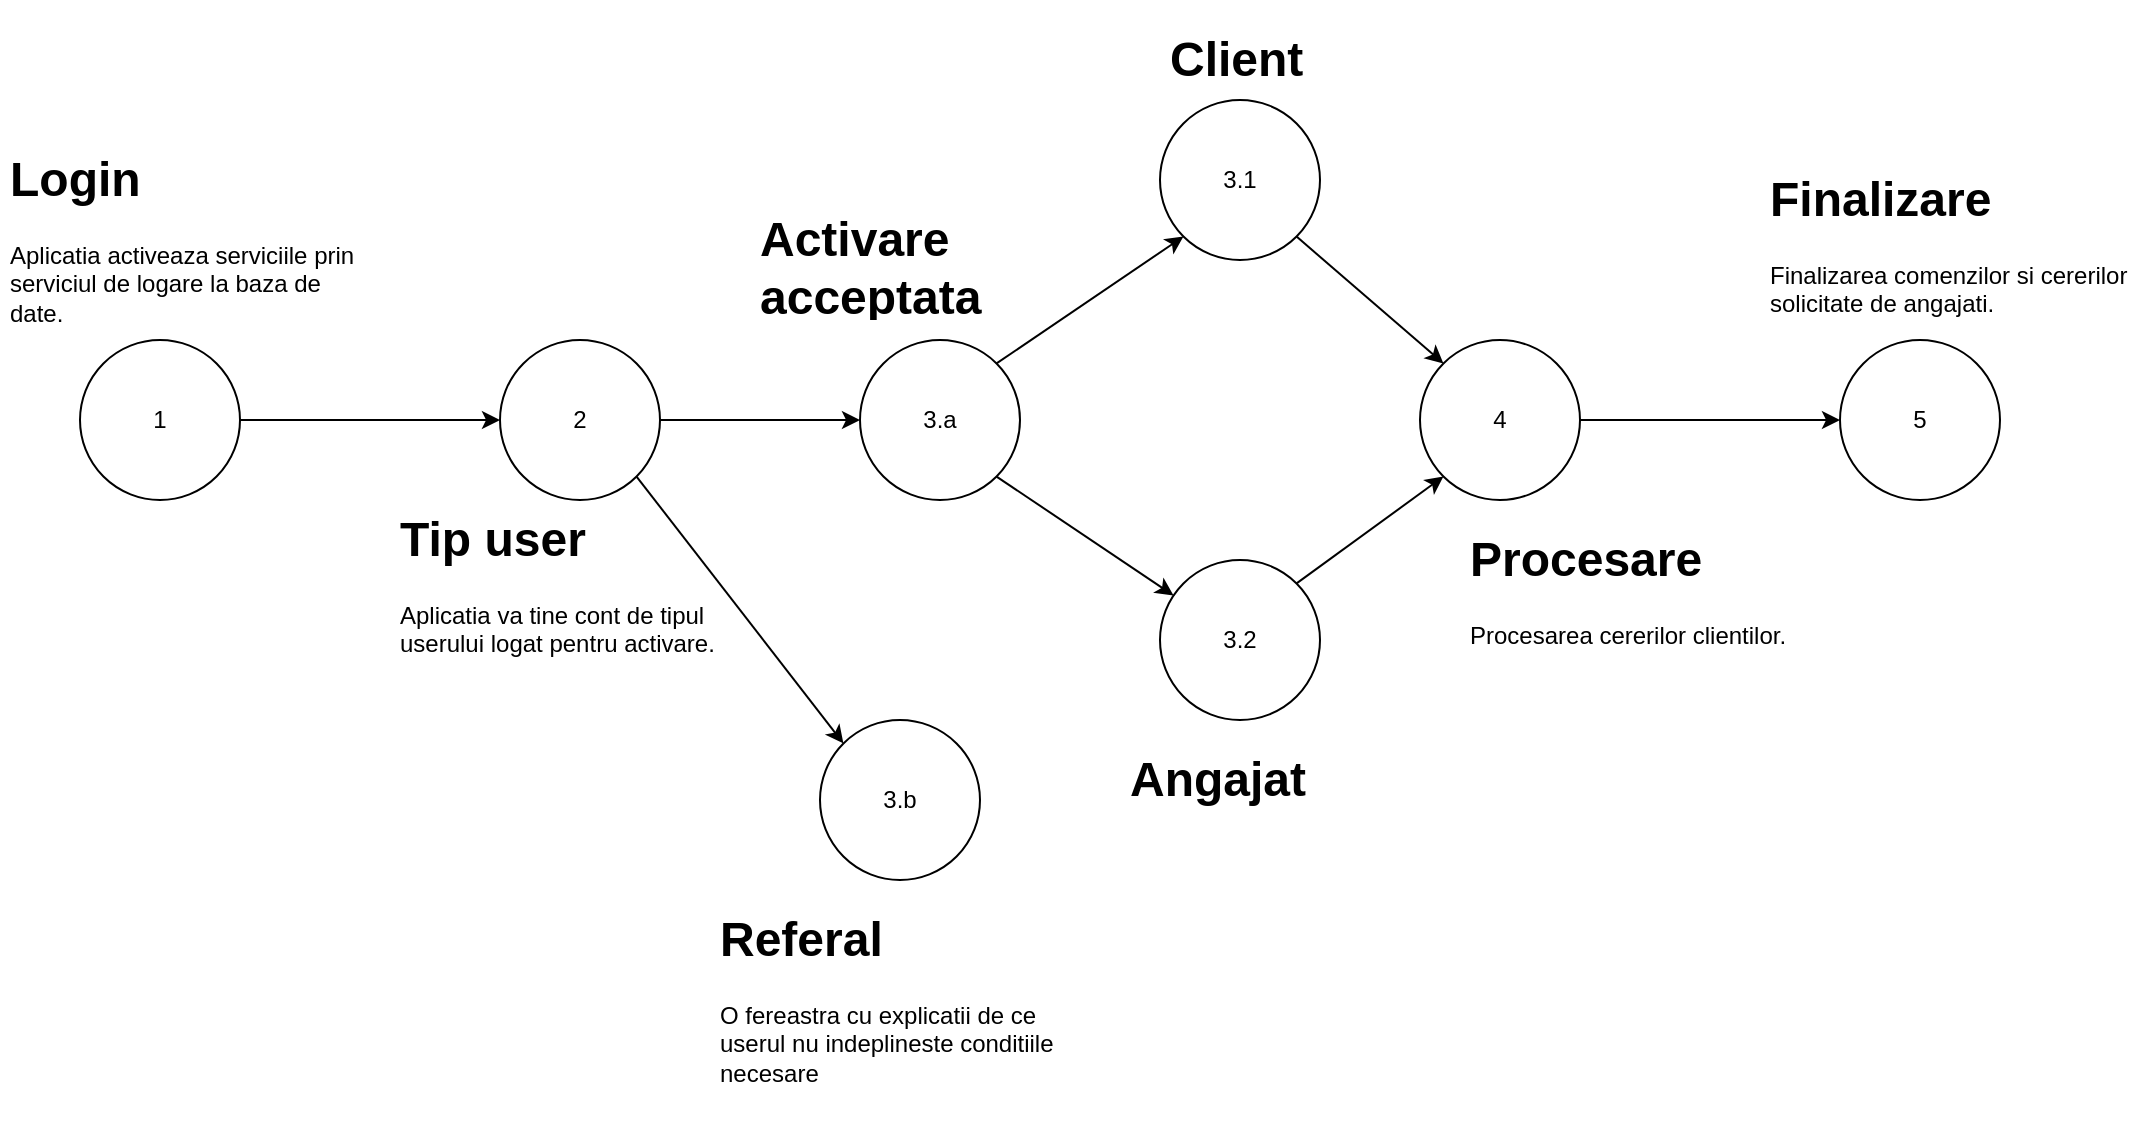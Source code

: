 <mxfile version="12.2.7" type="device" pages="1"><diagram id="Xhis475o3iPMVii4jGDY" name="Page-1"><mxGraphModel dx="1024" dy="534" grid="1" gridSize="10" guides="1" tooltips="1" connect="1" arrows="1" fold="1" page="1" pageScale="1" pageWidth="850" pageHeight="1100" background="#ffffff" math="0" shadow="0"><root><mxCell id="0"/><mxCell id="1" parent="0"/><mxCell id="cA6Pv4Vgts9H9VOtRRQk-6" style="edgeStyle=orthogonalEdgeStyle;rounded=0;orthogonalLoop=1;jettySize=auto;html=1;exitX=1;exitY=0.5;exitDx=0;exitDy=0;entryX=0;entryY=0.5;entryDx=0;entryDy=0;" edge="1" parent="1" source="cA6Pv4Vgts9H9VOtRRQk-1" target="cA6Pv4Vgts9H9VOtRRQk-2"><mxGeometry relative="1" as="geometry"/></mxCell><mxCell id="cA6Pv4Vgts9H9VOtRRQk-1" value="1" style="ellipse;whiteSpace=wrap;html=1;aspect=fixed;" vertex="1" parent="1"><mxGeometry x="80" y="170" width="80" height="80" as="geometry"/></mxCell><mxCell id="cA6Pv4Vgts9H9VOtRRQk-11" style="edgeStyle=orthogonalEdgeStyle;rounded=0;orthogonalLoop=1;jettySize=auto;html=1;exitX=1;exitY=0.5;exitDx=0;exitDy=0;entryX=0;entryY=0.5;entryDx=0;entryDy=0;" edge="1" parent="1" source="cA6Pv4Vgts9H9VOtRRQk-2" target="cA6Pv4Vgts9H9VOtRRQk-9"><mxGeometry relative="1" as="geometry"/></mxCell><mxCell id="cA6Pv4Vgts9H9VOtRRQk-2" value="2" style="ellipse;whiteSpace=wrap;html=1;aspect=fixed;" vertex="1" parent="1"><mxGeometry x="290" y="170" width="80" height="80" as="geometry"/></mxCell><mxCell id="cA6Pv4Vgts9H9VOtRRQk-4" value="&lt;h1&gt;Login&lt;/h1&gt;&lt;p&gt;Aplicatia activeaza serviciile prin serviciul de logare la baza de date.&lt;/p&gt;" style="text;html=1;strokeColor=none;fillColor=none;spacing=5;spacingTop=-20;whiteSpace=wrap;overflow=hidden;rounded=0;" vertex="1" parent="1"><mxGeometry x="40" y="70" width="190" height="120" as="geometry"/></mxCell><mxCell id="cA6Pv4Vgts9H9VOtRRQk-8" value="&lt;h1&gt;Tip user&lt;/h1&gt;&lt;p&gt;Aplicatia va tine cont de tipul userului logat pentru activare.&lt;/p&gt;" style="text;html=1;strokeColor=none;fillColor=none;spacing=5;spacingTop=-20;whiteSpace=wrap;overflow=hidden;rounded=0;" vertex="1" parent="1"><mxGeometry x="235" y="250" width="190" height="120" as="geometry"/></mxCell><mxCell id="cA6Pv4Vgts9H9VOtRRQk-9" value="3.a" style="ellipse;whiteSpace=wrap;html=1;aspect=fixed;" vertex="1" parent="1"><mxGeometry x="470" y="170" width="80" height="80" as="geometry"/></mxCell><mxCell id="cA6Pv4Vgts9H9VOtRRQk-12" value="&lt;h1&gt;Activare acceptata&lt;/h1&gt;" style="text;html=1;strokeColor=none;fillColor=none;spacing=5;spacingTop=-20;whiteSpace=wrap;overflow=hidden;rounded=0;" vertex="1" parent="1"><mxGeometry x="415" y="100" width="190" height="60" as="geometry"/></mxCell><mxCell id="cA6Pv4Vgts9H9VOtRRQk-13" value="3.1" style="ellipse;whiteSpace=wrap;html=1;aspect=fixed;" vertex="1" parent="1"><mxGeometry x="620" y="50" width="80" height="80" as="geometry"/></mxCell><mxCell id="cA6Pv4Vgts9H9VOtRRQk-14" value="" style="endArrow=classic;html=1;exitX=1;exitY=0;exitDx=0;exitDy=0;entryX=0;entryY=1;entryDx=0;entryDy=0;" edge="1" parent="1" source="cA6Pv4Vgts9H9VOtRRQk-9" target="cA6Pv4Vgts9H9VOtRRQk-13"><mxGeometry width="50" height="50" relative="1" as="geometry"><mxPoint x="620" y="290" as="sourcePoint"/><mxPoint x="690" y="250" as="targetPoint"/></mxGeometry></mxCell><mxCell id="cA6Pv4Vgts9H9VOtRRQk-15" value="3.2" style="ellipse;whiteSpace=wrap;html=1;aspect=fixed;" vertex="1" parent="1"><mxGeometry x="620" y="280" width="80" height="80" as="geometry"/></mxCell><mxCell id="cA6Pv4Vgts9H9VOtRRQk-17" value="" style="endArrow=classic;html=1;exitX=1;exitY=1;exitDx=0;exitDy=0;" edge="1" parent="1" source="cA6Pv4Vgts9H9VOtRRQk-9" target="cA6Pv4Vgts9H9VOtRRQk-15"><mxGeometry width="50" height="50" relative="1" as="geometry"><mxPoint x="530" y="340" as="sourcePoint"/><mxPoint x="580" y="290" as="targetPoint"/></mxGeometry></mxCell><mxCell id="cA6Pv4Vgts9H9VOtRRQk-18" value="&lt;h1&gt;Client&lt;/h1&gt;" style="text;html=1;strokeColor=none;fillColor=none;spacing=5;spacingTop=-20;whiteSpace=wrap;overflow=hidden;rounded=0;" vertex="1" parent="1"><mxGeometry x="620" y="10" width="190" height="60" as="geometry"/></mxCell><mxCell id="cA6Pv4Vgts9H9VOtRRQk-19" value="&lt;h1&gt;Angajat&lt;/h1&gt;" style="text;html=1;strokeColor=none;fillColor=none;spacing=5;spacingTop=-20;whiteSpace=wrap;overflow=hidden;rounded=0;" vertex="1" parent="1"><mxGeometry x="600" y="370" width="190" height="60" as="geometry"/></mxCell><mxCell id="cA6Pv4Vgts9H9VOtRRQk-20" value="3.b" style="ellipse;whiteSpace=wrap;html=1;aspect=fixed;" vertex="1" parent="1"><mxGeometry x="450" y="360" width="80" height="80" as="geometry"/></mxCell><mxCell id="cA6Pv4Vgts9H9VOtRRQk-22" value="" style="endArrow=classic;html=1;exitX=1;exitY=1;exitDx=0;exitDy=0;entryX=0;entryY=0;entryDx=0;entryDy=0;" edge="1" parent="1" source="cA6Pv4Vgts9H9VOtRRQk-2" target="cA6Pv4Vgts9H9VOtRRQk-20"><mxGeometry width="50" height="50" relative="1" as="geometry"><mxPoint x="480" y="340" as="sourcePoint"/><mxPoint x="530" y="290" as="targetPoint"/></mxGeometry></mxCell><mxCell id="cA6Pv4Vgts9H9VOtRRQk-24" value="&lt;h1&gt;Referal&lt;/h1&gt;&lt;p&gt;O fereastra cu explicatii de ce userul nu indeplineste conditiile necesare&lt;/p&gt;" style="text;html=1;strokeColor=none;fillColor=none;spacing=5;spacingTop=-20;whiteSpace=wrap;overflow=hidden;rounded=0;" vertex="1" parent="1"><mxGeometry x="395" y="450" width="190" height="120" as="geometry"/></mxCell><mxCell id="cA6Pv4Vgts9H9VOtRRQk-31" style="edgeStyle=orthogonalEdgeStyle;rounded=0;orthogonalLoop=1;jettySize=auto;html=1;exitX=1;exitY=0.5;exitDx=0;exitDy=0;entryX=0;entryY=0.5;entryDx=0;entryDy=0;" edge="1" parent="1" source="cA6Pv4Vgts9H9VOtRRQk-25" target="cA6Pv4Vgts9H9VOtRRQk-30"><mxGeometry relative="1" as="geometry"/></mxCell><mxCell id="cA6Pv4Vgts9H9VOtRRQk-25" value="4" style="ellipse;whiteSpace=wrap;html=1;aspect=fixed;" vertex="1" parent="1"><mxGeometry x="750" y="170" width="80" height="80" as="geometry"/></mxCell><mxCell id="cA6Pv4Vgts9H9VOtRRQk-27" value="" style="endArrow=classic;html=1;exitX=1;exitY=1;exitDx=0;exitDy=0;entryX=0;entryY=0;entryDx=0;entryDy=0;" edge="1" parent="1" source="cA6Pv4Vgts9H9VOtRRQk-13" target="cA6Pv4Vgts9H9VOtRRQk-25"><mxGeometry width="50" height="50" relative="1" as="geometry"><mxPoint x="780" y="140" as="sourcePoint"/><mxPoint x="830" y="90" as="targetPoint"/></mxGeometry></mxCell><mxCell id="cA6Pv4Vgts9H9VOtRRQk-28" value="" style="endArrow=classic;html=1;exitX=1;exitY=0;exitDx=0;exitDy=0;entryX=0;entryY=1;entryDx=0;entryDy=0;" edge="1" parent="1" source="cA6Pv4Vgts9H9VOtRRQk-15" target="cA6Pv4Vgts9H9VOtRRQk-25"><mxGeometry width="50" height="50" relative="1" as="geometry"><mxPoint x="740" y="310" as="sourcePoint"/><mxPoint x="790" y="260" as="targetPoint"/></mxGeometry></mxCell><mxCell id="cA6Pv4Vgts9H9VOtRRQk-29" value="&lt;h1&gt;Procesare&lt;/h1&gt;&lt;p&gt;Procesarea cererilor clientilor.&lt;/p&gt;" style="text;html=1;strokeColor=none;fillColor=none;spacing=5;spacingTop=-20;whiteSpace=wrap;overflow=hidden;rounded=0;" vertex="1" parent="1"><mxGeometry x="770" y="260" width="190" height="80" as="geometry"/></mxCell><mxCell id="cA6Pv4Vgts9H9VOtRRQk-30" value="5" style="ellipse;whiteSpace=wrap;html=1;aspect=fixed;" vertex="1" parent="1"><mxGeometry x="960" y="170" width="80" height="80" as="geometry"/></mxCell><mxCell id="cA6Pv4Vgts9H9VOtRRQk-32" value="&lt;h1&gt;Finalizare&lt;/h1&gt;&lt;p&gt;Finalizarea comenzilor si cererilor solicitate de angajati.&lt;/p&gt;" style="text;html=1;strokeColor=none;fillColor=none;spacing=5;spacingTop=-20;whiteSpace=wrap;overflow=hidden;rounded=0;" vertex="1" parent="1"><mxGeometry x="920" y="80" width="190" height="80" as="geometry"/></mxCell></root></mxGraphModel></diagram></mxfile>